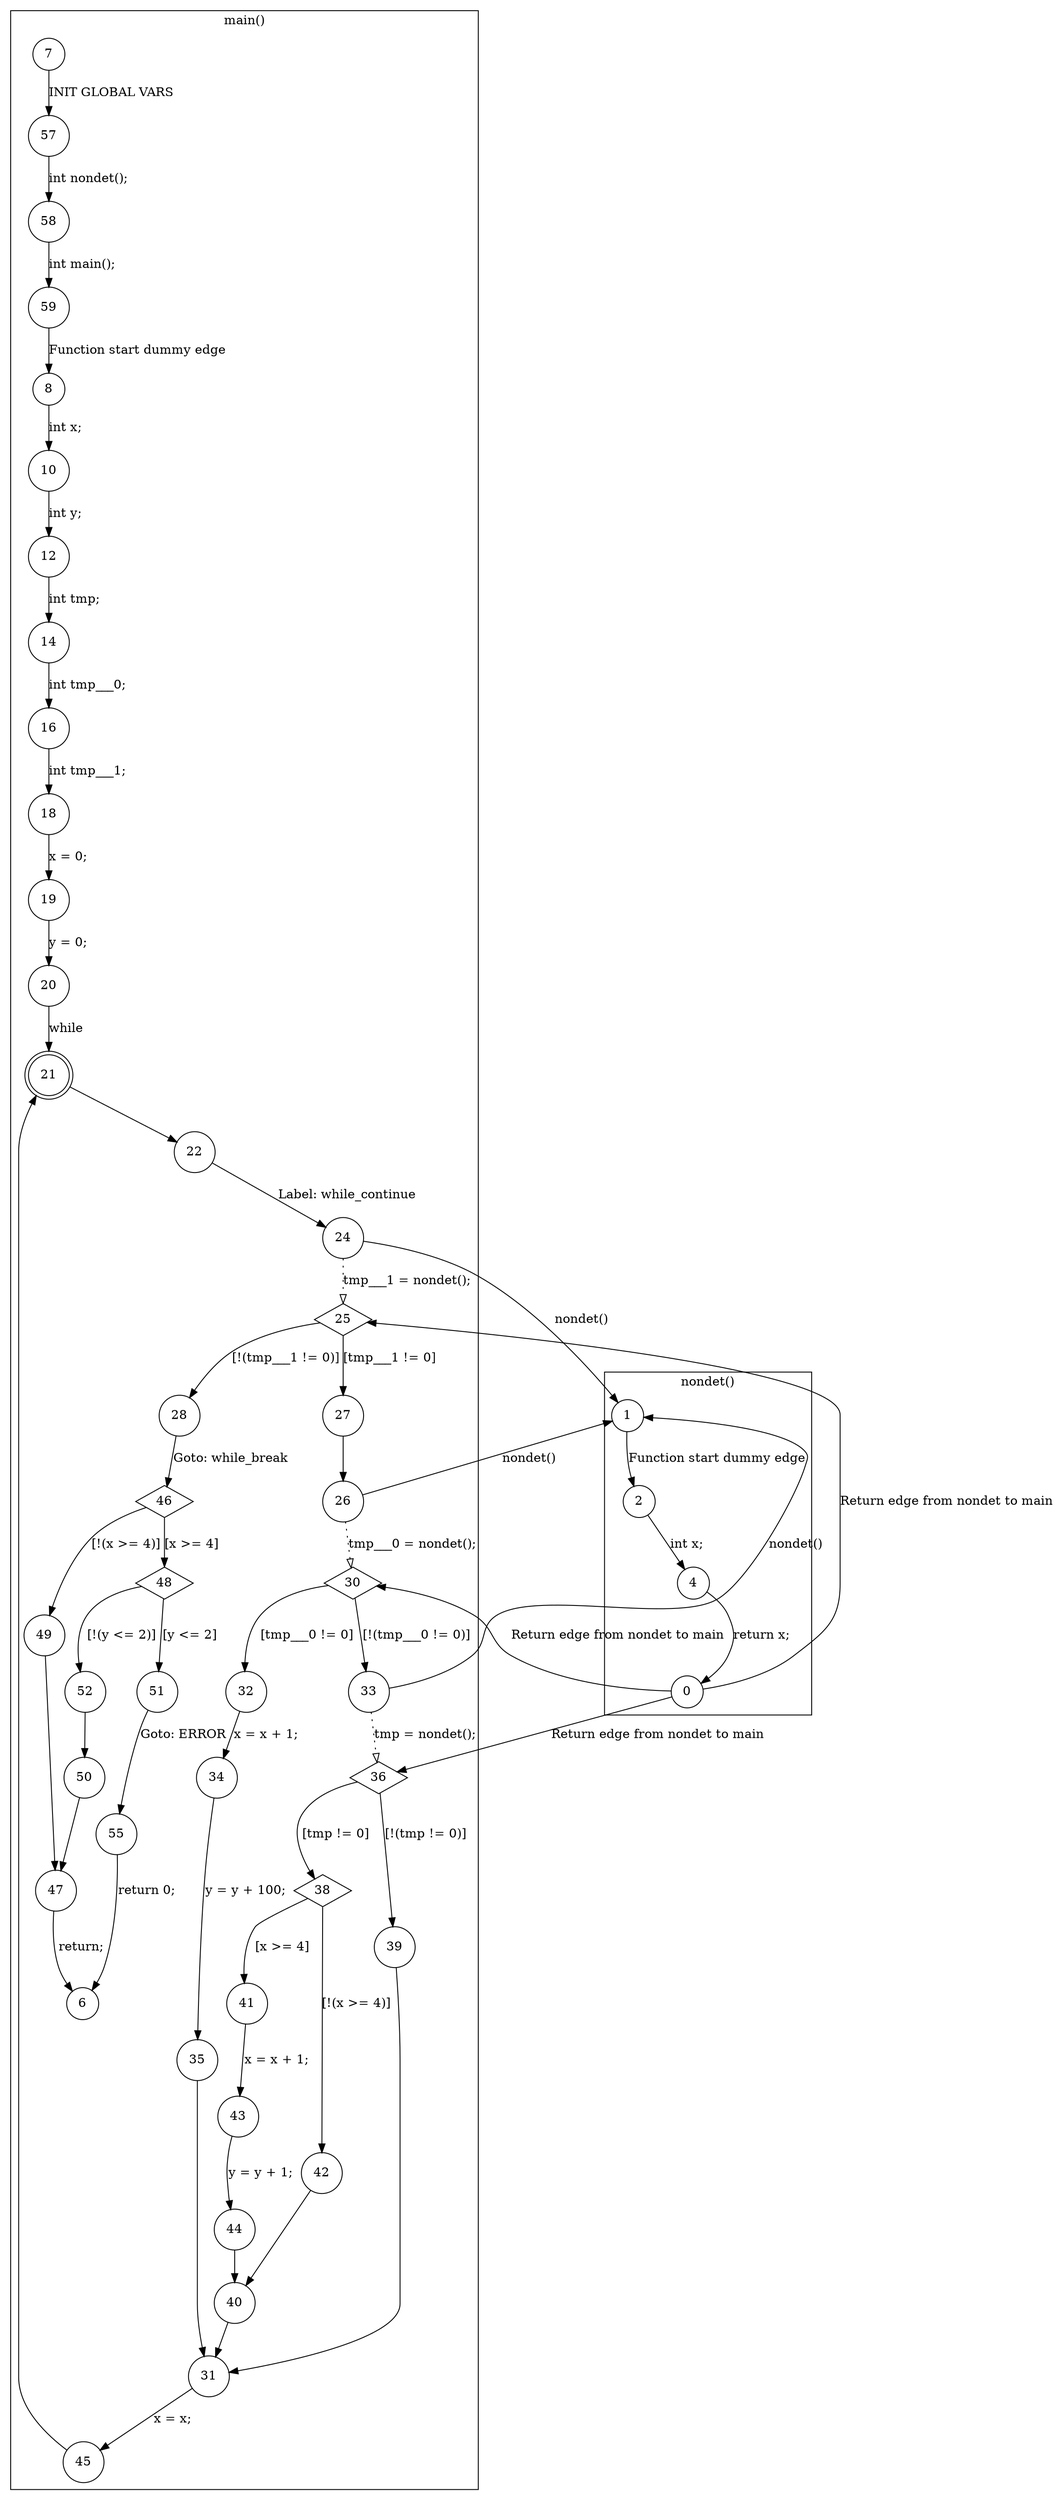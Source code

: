 digraph CFA {
21 [shape="doublecircle"]
36 [shape="diamond"]
36 [shape="diamond"]
38 [shape="diamond"]
38 [shape="diamond"]
30 [shape="diamond"]
30 [shape="diamond"]
25 [shape="diamond"]
25 [shape="diamond"]
46 [shape="diamond"]
46 [shape="diamond"]
48 [shape="diamond"]
48 [shape="diamond"]
node [shape="circle"]
subgraph cluster_nondet {
label="nondet()"
1 -> 2 [label="Function start dummy edge"]
2 -> 4 [label="int x;"]
4 -> 0 [label="return x;"]}
subgraph cluster_main {
label="main()"
7 -> 57 [label="INIT GLOBAL VARS"]
57 -> 58 [label="int nondet();"]
58 -> 59 [label="int main();"]
59 -> 8 [label="Function start dummy edge"]
8 -> 10 [label="int x;"]
10 -> 12 [label="int y;"]
12 -> 14 [label="int tmp;"]
14 -> 16 [label="int tmp___0;"]
16 -> 18 [label="int tmp___1;"]
18 -> 19 [label="x = 0;"]
19 -> 20 [label="y = 0;"]
20 -> 21 [label="while"]
21 -> 22 [label=""]
22 -> 24 [label="Label: while_continue"]
24 -> 25 [label="tmp___1 = nondet();" style="dotted" arrowhead="empty"]
36 -> 39 [label="[!(tmp != 0)]"]
36 -> 38 [label="[tmp != 0]"]
38 -> 42 [label="[!(x >= 4)]"]
38 -> 41 [label="[x >= 4]"]
41 -> 43 [label="x = x + 1;"]
43 -> 44 [label="y = y + 1;"]
44 -> 40 [label=""]
40 -> 31 [label=""]
31 -> 45 [label="x = x;"]
45 -> 21 [label=""]
42 -> 40 [label=""]
39 -> 31 [label=""]
30 -> 33 [label="[!(tmp___0 != 0)]"]
30 -> 32 [label="[tmp___0 != 0]"]
32 -> 34 [label="x = x + 1;"]
34 -> 35 [label="y = y + 100;"]
35 -> 31 [label=""]
33 -> 36 [label="tmp = nondet();" style="dotted" arrowhead="empty"]
25 -> 28 [label="[!(tmp___1 != 0)]"]
25 -> 27 [label="[tmp___1 != 0]"]
27 -> 26 [label=""]
26 -> 30 [label="tmp___0 = nondet();" style="dotted" arrowhead="empty"]
28 -> 46 [label="Goto: while_break"]
46 -> 49 [label="[!(x >= 4)]"]
46 -> 48 [label="[x >= 4]"]
48 -> 52 [label="[!(y <= 2)]"]
48 -> 51 [label="[y <= 2]"]
51 -> 55 [label="Goto: ERROR"]
55 -> 6 [label="return 0;"]
52 -> 50 [label=""]
50 -> 47 [label=""]
47 -> 6 [label="return;"]
49 -> 47 [label=""]}
24 -> 1 [label="nondet()"]
0 -> 25 [label="Return edge from nondet to main"]
0 -> 30 [label="Return edge from nondet to main"]
0 -> 36 [label="Return edge from nondet to main"]
33 -> 1 [label="nondet()"]
26 -> 1 [label="nondet()"]}